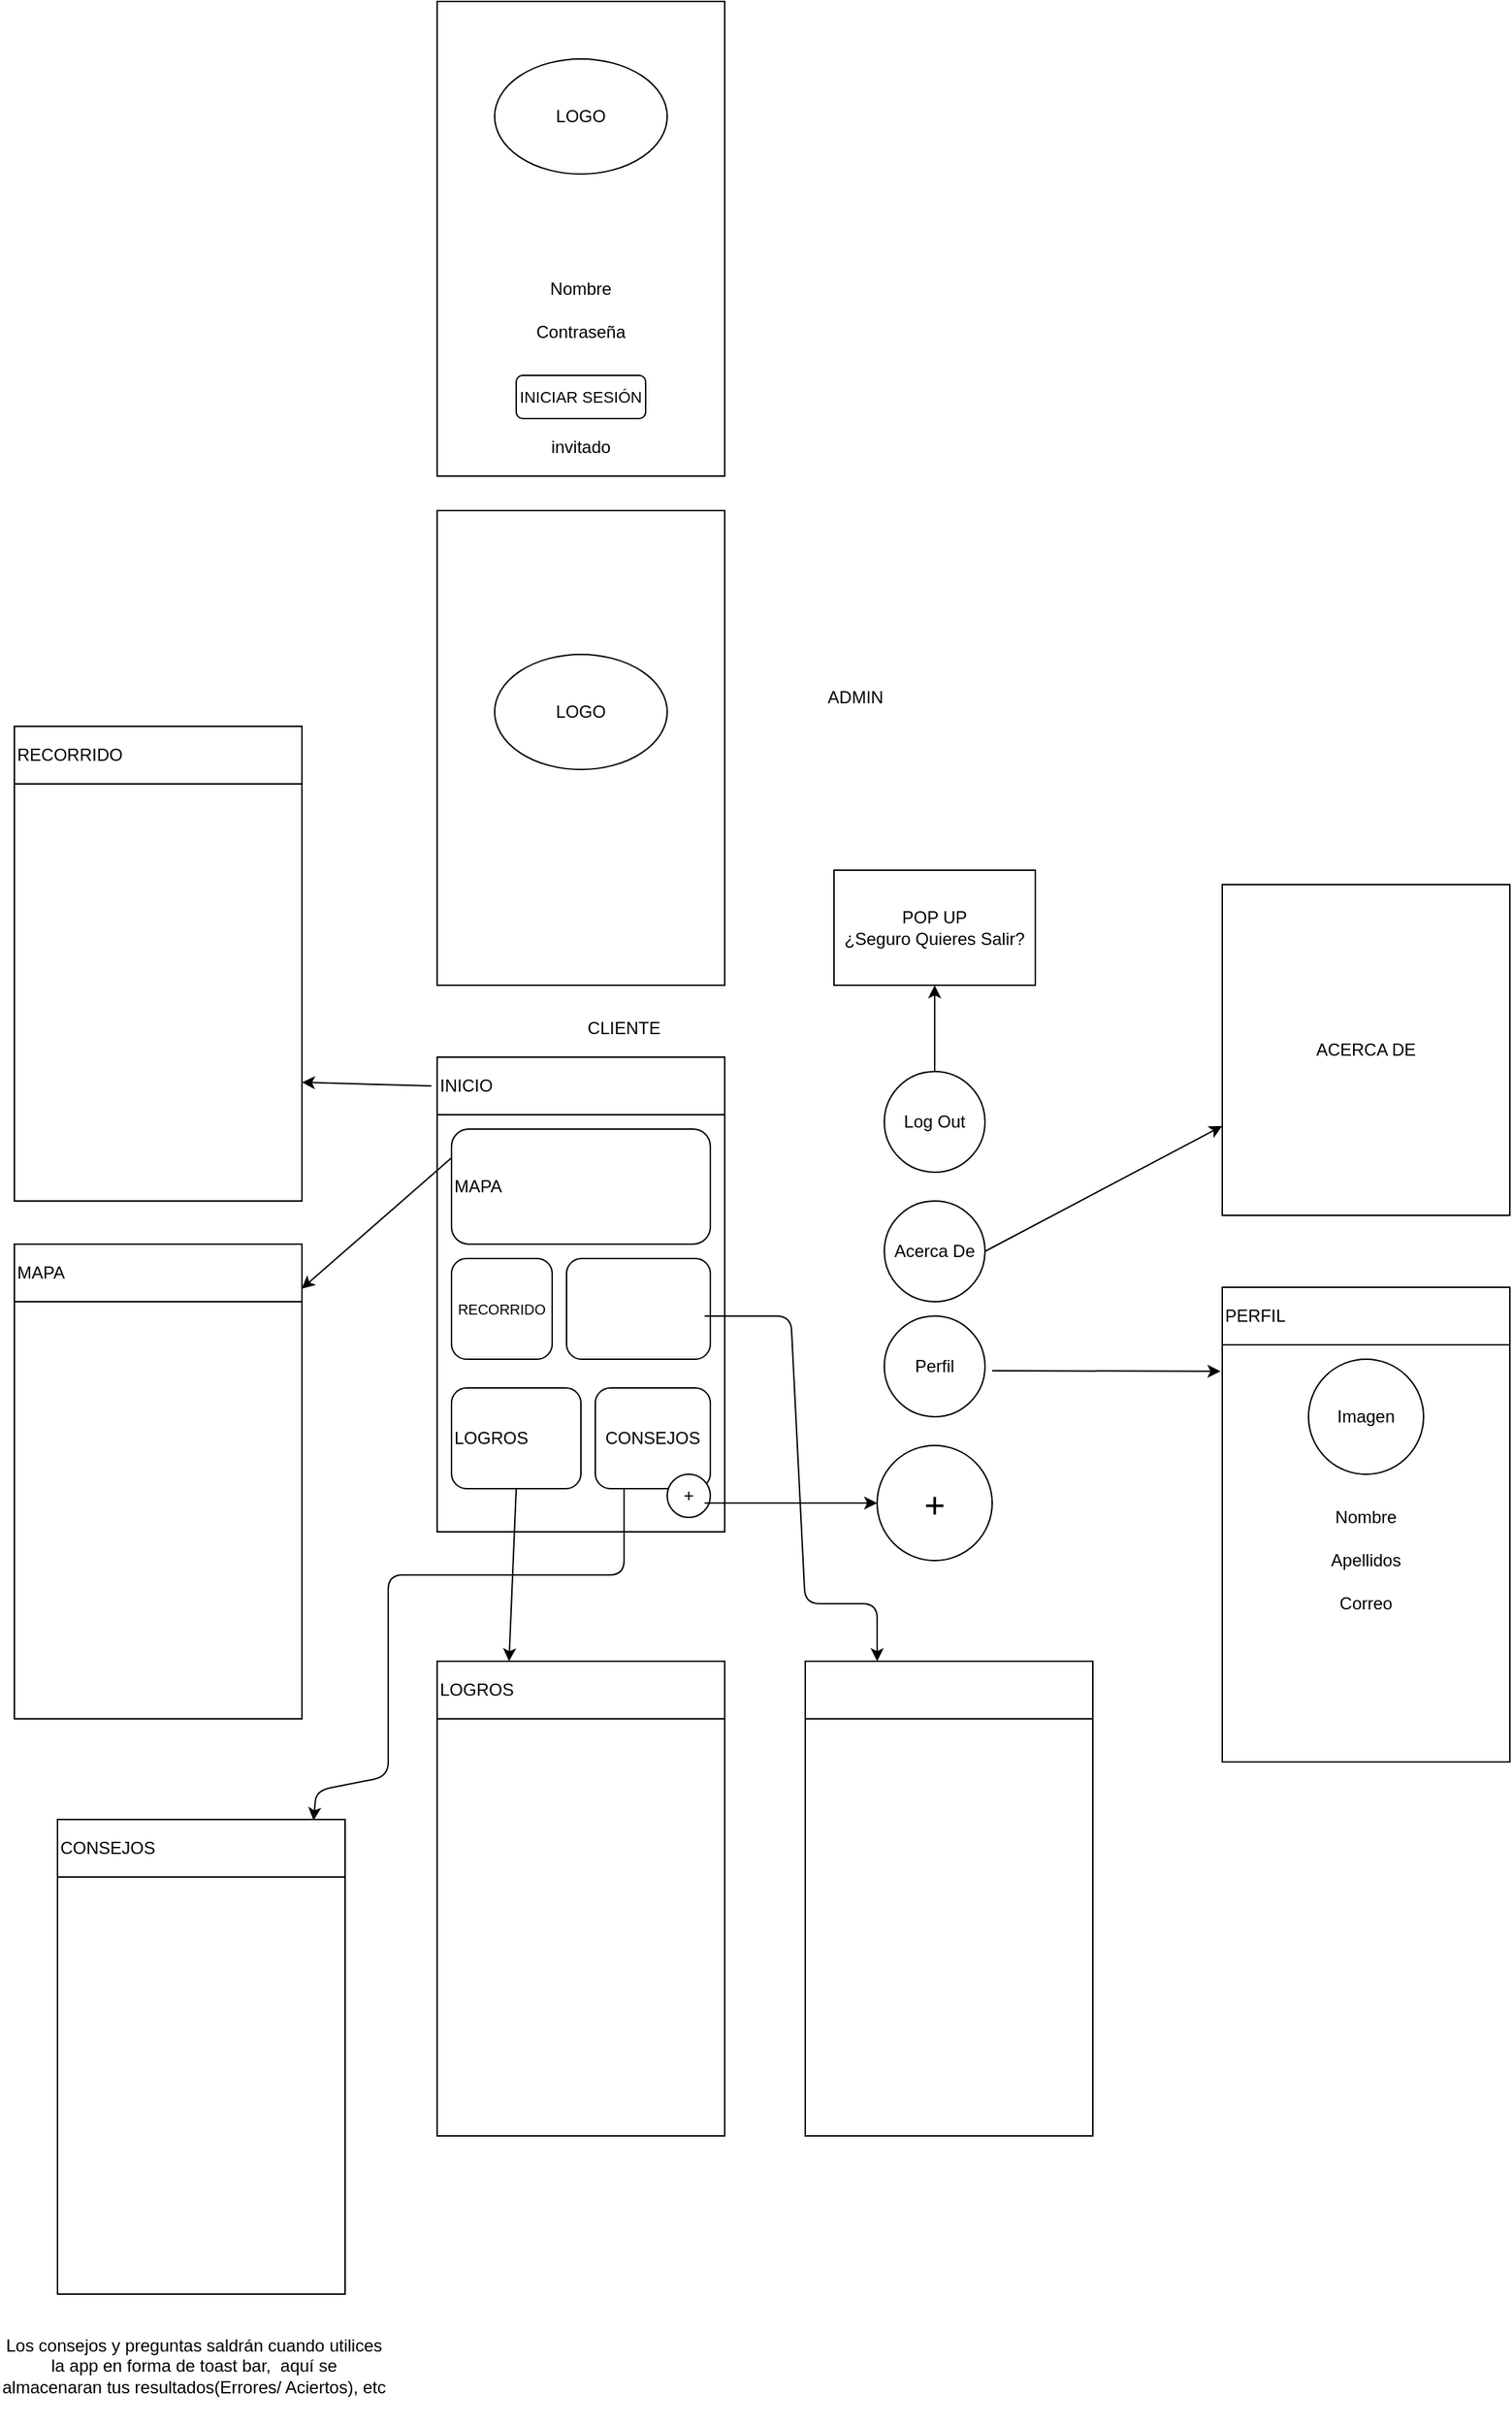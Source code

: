 <mxfile version="13.8.8" type="device"><diagram id="7xVCqkvSXtuHO2WCCnx2" name="Page-1"><mxGraphModel dx="1038" dy="1749" grid="1" gridSize="10" guides="1" tooltips="1" connect="1" arrows="1" fold="1" page="1" pageScale="1" pageWidth="827" pageHeight="1169" math="0" shadow="0"><root><mxCell id="0"/><mxCell id="1" parent="0"/><mxCell id="1x0ltMnOeFuhUgPAb9iI-1" value="" style="rounded=0;whiteSpace=wrap;html=1;" parent="1" vertex="1"><mxGeometry x="314" y="-180" width="200" height="330" as="geometry"/></mxCell><mxCell id="1x0ltMnOeFuhUgPAb9iI-2" value="&lt;font style=&quot;font-size: 10px&quot;&gt;RECORRIDO&lt;/font&gt;" style="rounded=1;whiteSpace=wrap;html=1;" parent="1" vertex="1"><mxGeometry x="324" y="-40" width="70" height="70" as="geometry"/></mxCell><mxCell id="1x0ltMnOeFuhUgPAb9iI-3" value="" style="rounded=1;whiteSpace=wrap;html=1;align=left;" parent="1" vertex="1"><mxGeometry x="404" y="-40" width="100" height="70" as="geometry"/></mxCell><mxCell id="1x0ltMnOeFuhUgPAb9iI-4" value="MAPA" style="rounded=1;whiteSpace=wrap;html=1;align=left;" parent="1" vertex="1"><mxGeometry x="324" y="-130" width="180" height="80" as="geometry"/></mxCell><mxCell id="1x0ltMnOeFuhUgPAb9iI-5" value="LOGROS" style="rounded=1;whiteSpace=wrap;html=1;align=left;" parent="1" vertex="1"><mxGeometry x="324" y="50" width="90" height="70" as="geometry"/></mxCell><mxCell id="1x0ltMnOeFuhUgPAb9iI-6" value="CONSEJOS" style="rounded=1;whiteSpace=wrap;html=1;" parent="1" vertex="1"><mxGeometry x="424" y="50" width="80" height="70" as="geometry"/></mxCell><mxCell id="1x0ltMnOeFuhUgPAb9iI-7" value="+" style="ellipse;whiteSpace=wrap;html=1;aspect=fixed;" parent="1" vertex="1"><mxGeometry x="474" y="110" width="30" height="30" as="geometry"/></mxCell><mxCell id="1x0ltMnOeFuhUgPAb9iI-8" value="INICIO" style="rounded=0;whiteSpace=wrap;html=1;align=left;" parent="1" vertex="1"><mxGeometry x="314" y="-180" width="200" height="40" as="geometry"/></mxCell><mxCell id="1x0ltMnOeFuhUgPAb9iI-9" value="" style="rounded=0;whiteSpace=wrap;html=1;" parent="1" vertex="1"><mxGeometry x="314" y="-914" width="200" height="330" as="geometry"/></mxCell><mxCell id="1x0ltMnOeFuhUgPAb9iI-10" value="LOGO" style="ellipse;whiteSpace=wrap;html=1;" parent="1" vertex="1"><mxGeometry x="354" y="-874" width="120" height="80" as="geometry"/></mxCell><mxCell id="1x0ltMnOeFuhUgPAb9iI-11" value="&lt;font style=&quot;font-size: 11px&quot;&gt;INICIAR SESIÓN&lt;/font&gt;" style="rounded=1;whiteSpace=wrap;html=1;align=center;" parent="1" vertex="1"><mxGeometry x="369" y="-654" width="90" height="30" as="geometry"/></mxCell><mxCell id="1x0ltMnOeFuhUgPAb9iI-12" value="invitado" style="text;html=1;strokeColor=none;fillColor=none;align=center;verticalAlign=middle;whiteSpace=wrap;rounded=0;" parent="1" vertex="1"><mxGeometry x="394" y="-614" width="40" height="20" as="geometry"/></mxCell><mxCell id="1x0ltMnOeFuhUgPAb9iI-13" value="Nombre" style="text;html=1;strokeColor=none;fillColor=none;align=center;verticalAlign=middle;whiteSpace=wrap;rounded=0;" parent="1" vertex="1"><mxGeometry x="394" y="-724" width="40" height="20" as="geometry"/></mxCell><mxCell id="1x0ltMnOeFuhUgPAb9iI-14" value="Contraseña" style="text;html=1;strokeColor=none;fillColor=none;align=center;verticalAlign=middle;whiteSpace=wrap;rounded=0;" parent="1" vertex="1"><mxGeometry x="394" y="-694" width="40" height="20" as="geometry"/></mxCell><mxCell id="I10tuuTocSnqzGyxiimC-1" value="" style="rounded=0;whiteSpace=wrap;html=1;" parent="1" vertex="1"><mxGeometry x="314" y="-560" width="200" height="330" as="geometry"/></mxCell><mxCell id="I10tuuTocSnqzGyxiimC-2" value="LOGO" style="ellipse;whiteSpace=wrap;html=1;" parent="1" vertex="1"><mxGeometry x="354" y="-460" width="120" height="80" as="geometry"/></mxCell><mxCell id="I10tuuTocSnqzGyxiimC-3" value="&lt;font style=&quot;font-size: 25px&quot;&gt;+&lt;/font&gt;" style="ellipse;whiteSpace=wrap;html=1;aspect=fixed;" parent="1" vertex="1"><mxGeometry x="620" y="90" width="80" height="80" as="geometry"/></mxCell><mxCell id="I10tuuTocSnqzGyxiimC-4" value="" style="endArrow=classic;html=1;entryX=0;entryY=0.5;entryDx=0;entryDy=0;" parent="1" target="I10tuuTocSnqzGyxiimC-3" edge="1"><mxGeometry width="50" height="50" relative="1" as="geometry"><mxPoint x="500" y="130" as="sourcePoint"/><mxPoint x="550" y="80" as="targetPoint"/></mxGeometry></mxCell><mxCell id="I10tuuTocSnqzGyxiimC-5" value="Perfil" style="ellipse;whiteSpace=wrap;html=1;aspect=fixed;" parent="1" vertex="1"><mxGeometry x="625" width="70" height="70" as="geometry"/></mxCell><mxCell id="I10tuuTocSnqzGyxiimC-6" value="Acerca De" style="ellipse;whiteSpace=wrap;html=1;aspect=fixed;" parent="1" vertex="1"><mxGeometry x="625" y="-80" width="70" height="70" as="geometry"/></mxCell><mxCell id="I10tuuTocSnqzGyxiimC-8" value="Log Out" style="ellipse;whiteSpace=wrap;html=1;aspect=fixed;" parent="1" vertex="1"><mxGeometry x="625" y="-170" width="70" height="70" as="geometry"/></mxCell><mxCell id="I10tuuTocSnqzGyxiimC-9" value="" style="rounded=0;whiteSpace=wrap;html=1;" parent="1" vertex="1"><mxGeometry x="860" y="-20" width="200" height="330" as="geometry"/></mxCell><mxCell id="I10tuuTocSnqzGyxiimC-10" value="Imagen" style="ellipse;whiteSpace=wrap;html=1;aspect=fixed;" parent="1" vertex="1"><mxGeometry x="920" y="30" width="80" height="80" as="geometry"/></mxCell><mxCell id="I10tuuTocSnqzGyxiimC-11" value="Nombre" style="text;html=1;strokeColor=none;fillColor=none;align=center;verticalAlign=middle;whiteSpace=wrap;rounded=0;" parent="1" vertex="1"><mxGeometry x="940" y="130" width="40" height="20" as="geometry"/></mxCell><mxCell id="I10tuuTocSnqzGyxiimC-12" value="Apellidos" style="text;html=1;strokeColor=none;fillColor=none;align=center;verticalAlign=middle;whiteSpace=wrap;rounded=0;" parent="1" vertex="1"><mxGeometry x="940" y="160" width="40" height="20" as="geometry"/></mxCell><mxCell id="I10tuuTocSnqzGyxiimC-13" value="Correo" style="text;html=1;strokeColor=none;fillColor=none;align=center;verticalAlign=middle;whiteSpace=wrap;rounded=0;" parent="1" vertex="1"><mxGeometry x="940" y="190" width="40" height="20" as="geometry"/></mxCell><mxCell id="I10tuuTocSnqzGyxiimC-15" value="PERFIL" style="rounded=0;whiteSpace=wrap;html=1;align=left;" parent="1" vertex="1"><mxGeometry x="860" y="-20" width="200" height="40" as="geometry"/></mxCell><mxCell id="I10tuuTocSnqzGyxiimC-16" value="" style="endArrow=classic;html=1;entryX=-0.006;entryY=0.177;entryDx=0;entryDy=0;entryPerimeter=0;" parent="1" target="I10tuuTocSnqzGyxiimC-9" edge="1"><mxGeometry width="50" height="50" relative="1" as="geometry"><mxPoint x="700" y="38" as="sourcePoint"/><mxPoint x="750" y="-10" as="targetPoint"/></mxGeometry></mxCell><mxCell id="I10tuuTocSnqzGyxiimC-17" value="" style="rounded=0;whiteSpace=wrap;html=1;" parent="1" vertex="1"><mxGeometry x="20" y="-50" width="200" height="330" as="geometry"/></mxCell><mxCell id="I10tuuTocSnqzGyxiimC-18" value="MAPA" style="rounded=0;whiteSpace=wrap;html=1;align=left;" parent="1" vertex="1"><mxGeometry x="20" y="-50" width="200" height="40" as="geometry"/></mxCell><mxCell id="I10tuuTocSnqzGyxiimC-19" value="" style="endArrow=classic;html=1;entryX=0.999;entryY=0.094;entryDx=0;entryDy=0;entryPerimeter=0;exitX=0;exitY=0.25;exitDx=0;exitDy=0;" parent="1" source="1x0ltMnOeFuhUgPAb9iI-4" target="I10tuuTocSnqzGyxiimC-17" edge="1"><mxGeometry width="50" height="50" relative="1" as="geometry"><mxPoint x="250" y="70" as="sourcePoint"/><mxPoint x="300" y="20" as="targetPoint"/></mxGeometry></mxCell><mxCell id="I10tuuTocSnqzGyxiimC-20" value="CLIENTE" style="text;html=1;strokeColor=none;fillColor=none;align=center;verticalAlign=middle;whiteSpace=wrap;rounded=0;" parent="1" vertex="1"><mxGeometry x="424" y="-210" width="40" height="20" as="geometry"/></mxCell><mxCell id="I10tuuTocSnqzGyxiimC-21" value="ADMIN" style="text;html=1;strokeColor=none;fillColor=none;align=center;verticalAlign=middle;whiteSpace=wrap;rounded=0;" parent="1" vertex="1"><mxGeometry x="585" y="-440" width="40" height="20" as="geometry"/></mxCell><mxCell id="I10tuuTocSnqzGyxiimC-22" value="" style="rounded=0;whiteSpace=wrap;html=1;" parent="1" vertex="1"><mxGeometry x="314" y="240" width="200" height="330" as="geometry"/></mxCell><mxCell id="I10tuuTocSnqzGyxiimC-23" value="LOGROS" style="rounded=0;whiteSpace=wrap;html=1;align=left;" parent="1" vertex="1"><mxGeometry x="314" y="240" width="200" height="40" as="geometry"/></mxCell><mxCell id="I10tuuTocSnqzGyxiimC-25" value="" style="endArrow=classic;html=1;exitX=0.5;exitY=1;exitDx=0;exitDy=0;entryX=0.25;entryY=0;entryDx=0;entryDy=0;" parent="1" source="1x0ltMnOeFuhUgPAb9iI-5" target="I10tuuTocSnqzGyxiimC-23" edge="1"><mxGeometry width="50" height="50" relative="1" as="geometry"><mxPoint x="370" y="250" as="sourcePoint"/><mxPoint x="420" y="200" as="targetPoint"/></mxGeometry></mxCell><mxCell id="I10tuuTocSnqzGyxiimC-26" value="" style="rounded=0;whiteSpace=wrap;html=1;" parent="1" vertex="1"><mxGeometry x="20" y="-410" width="200" height="330" as="geometry"/></mxCell><mxCell id="I10tuuTocSnqzGyxiimC-27" value="RECORRIDO" style="rounded=0;whiteSpace=wrap;html=1;align=left;" parent="1" vertex="1"><mxGeometry x="20" y="-410" width="200" height="40" as="geometry"/></mxCell><mxCell id="I10tuuTocSnqzGyxiimC-28" value="" style="endArrow=classic;html=1;entryX=1;entryY=0.75;entryDx=0;entryDy=0;" parent="1" target="I10tuuTocSnqzGyxiimC-26" edge="1"><mxGeometry width="50" height="50" relative="1" as="geometry"><mxPoint x="310" y="-160" as="sourcePoint"/><mxPoint x="320" y="-190" as="targetPoint"/></mxGeometry></mxCell><mxCell id="I10tuuTocSnqzGyxiimC-29" value="ACERCA DE" style="rounded=0;whiteSpace=wrap;html=1;" parent="1" vertex="1"><mxGeometry x="860" y="-300" width="200" height="230" as="geometry"/></mxCell><mxCell id="I10tuuTocSnqzGyxiimC-30" value="" style="endArrow=classic;html=1;exitX=1;exitY=0.5;exitDx=0;exitDy=0;" parent="1" source="I10tuuTocSnqzGyxiimC-6" target="I10tuuTocSnqzGyxiimC-29" edge="1"><mxGeometry width="50" height="50" relative="1" as="geometry"><mxPoint x="710" y="48" as="sourcePoint"/><mxPoint x="868.8" y="48.41" as="targetPoint"/></mxGeometry></mxCell><mxCell id="I10tuuTocSnqzGyxiimC-31" value="POP UP&lt;br&gt;¿Seguro Quieres Salir?" style="rounded=0;whiteSpace=wrap;html=1;" parent="1" vertex="1"><mxGeometry x="590" y="-310" width="140" height="80" as="geometry"/></mxCell><mxCell id="I10tuuTocSnqzGyxiimC-32" value="" style="endArrow=classic;html=1;" parent="1" source="I10tuuTocSnqzGyxiimC-8" edge="1"><mxGeometry width="50" height="50" relative="1" as="geometry"><mxPoint x="660" y="-190.711" as="sourcePoint"/><mxPoint x="660" y="-230" as="targetPoint"/></mxGeometry></mxCell><mxCell id="I10tuuTocSnqzGyxiimC-33" value="" style="rounded=0;whiteSpace=wrap;html=1;" parent="1" vertex="1"><mxGeometry x="570" y="240" width="200" height="330" as="geometry"/></mxCell><mxCell id="I10tuuTocSnqzGyxiimC-34" value="" style="rounded=0;whiteSpace=wrap;html=1;align=left;" parent="1" vertex="1"><mxGeometry x="570" y="240" width="200" height="40" as="geometry"/></mxCell><mxCell id="I10tuuTocSnqzGyxiimC-36" value="" style="rounded=0;whiteSpace=wrap;html=1;" parent="1" vertex="1"><mxGeometry x="50" y="350" width="200" height="330" as="geometry"/></mxCell><mxCell id="I10tuuTocSnqzGyxiimC-37" value="CONSEJOS" style="rounded=0;whiteSpace=wrap;html=1;align=left;" parent="1" vertex="1"><mxGeometry x="50" y="350" width="200" height="40" as="geometry"/></mxCell><mxCell id="I10tuuTocSnqzGyxiimC-38" value="" style="endArrow=classic;html=1;entryX=0.89;entryY=0.015;entryDx=0;entryDy=0;entryPerimeter=0;exitX=0.25;exitY=1;exitDx=0;exitDy=0;" parent="1" source="1x0ltMnOeFuhUgPAb9iI-6" target="I10tuuTocSnqzGyxiimC-37" edge="1"><mxGeometry width="50" height="50" relative="1" as="geometry"><mxPoint x="250" y="270" as="sourcePoint"/><mxPoint x="300" y="220" as="targetPoint"/><Array as="points"><mxPoint x="444" y="180"/><mxPoint x="280" y="180"/><mxPoint x="280" y="320"/><mxPoint x="230" y="330"/></Array></mxGeometry></mxCell><mxCell id="I10tuuTocSnqzGyxiimC-39" value="Los consejos y preguntas saldrán cuando utilices la app en forma de toast bar,&amp;nbsp; aquí se almacenaran tus resultados(Errores/ Aciertos), etc" style="text;html=1;strokeColor=none;fillColor=none;align=center;verticalAlign=middle;whiteSpace=wrap;rounded=0;" parent="1" vertex="1"><mxGeometry x="10" y="690" width="270" height="80" as="geometry"/></mxCell><mxCell id="VWj0PHfgtdtV9xPLPkGk-1" value="" style="endArrow=classic;html=1;entryX=0.25;entryY=0;entryDx=0;entryDy=0;" edge="1" parent="1" target="I10tuuTocSnqzGyxiimC-34"><mxGeometry width="50" height="50" relative="1" as="geometry"><mxPoint x="500" as="sourcePoint"/><mxPoint x="550" y="-50" as="targetPoint"/><Array as="points"><mxPoint x="560"/><mxPoint x="570" y="200"/><mxPoint x="620" y="200"/></Array></mxGeometry></mxCell></root></mxGraphModel></diagram></mxfile>